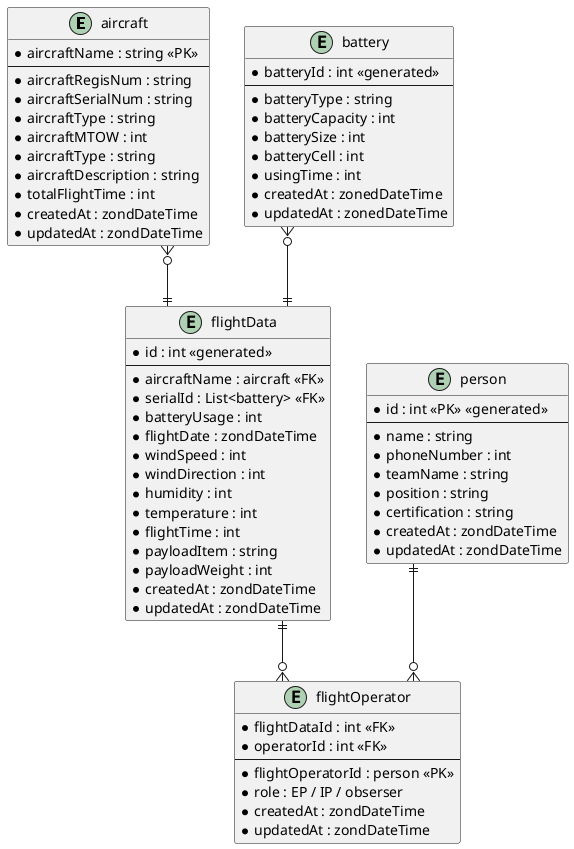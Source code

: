 @startuml

' hide the spot
' hide circle

' avoid problems with angled crows feet
skinparam linetype ortho

entity "aircraft" as aircraft {
  *aircraftName : string <<PK>>
  --
  *aircraftRegisNum : string
  *aircraftSerialNum : string
  *aircraftType : string
  *aircraftMTOW : int
  *aircraftType : string
  *aircraftDescription : string
  *totalFlightTime : int
  *createdAt : zondDateTime
  *updatedAt : zondDateTime
}

entity "battery" as battery {
  *batteryId : int <<generated>>
  --
  *batteryType : string
  *batteryCapacity : int
  *batterySize : int
  *batteryCell : int
  *usingTime : int
  *createdAt : zonedDateTime
  *updatedAt : zonedDateTime
}

entity "person" as operator {
  *id : int <<PK>> <<generated>>
  --
  *name : string 
  *phoneNumber : int
  *teamName : string
  *position : string
  *certification : string
  *createdAt : zondDateTime
  *updatedAt : zondDateTime
}

entity "flightOperator" as flightOperator {
  *flightDataId : int <<FK>>
  *operatorId : int <<FK>>
  --
  *flightOperatorId : person <<PK>> 
  *role : EP / IP / obserser
  *createdAt : zondDateTime
  *updatedAt : zondDateTime 
}

entity "flightData" as flightPlan {
  *id : int <<generated>>
  --
  *aircraftName : aircraft <<FK>>
  *serialId : List<battery> <<FK>>
  *batteryUsage : int
  *flightDate : zondDateTime
  *windSpeed : int
  *windDirection : int
  *humidity : int
  *temperature : int
  *flightTime : int
  *payloadItem : string
  *payloadWeight : int
  *createdAt : zondDateTime
  *updatedAt : zondDateTime
}



flightPlan ||--o{ flightOperator
operator ||--o{ flightOperator

battery }o--|| flightPlan
aircraft }o--|| flightPlan


@enduml
